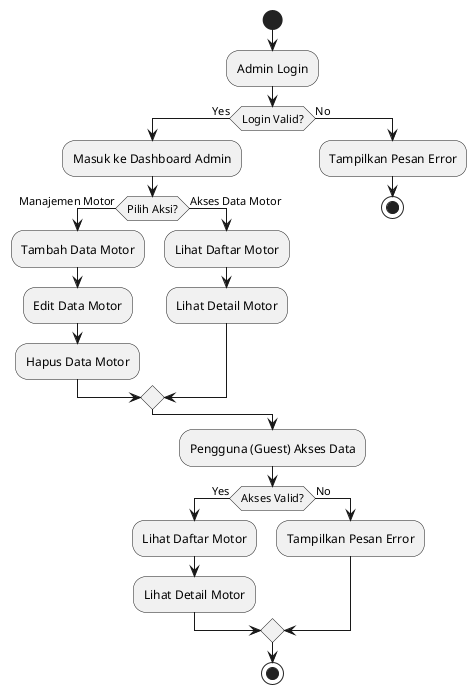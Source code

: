 @startuml
start

:Admin Login;
if (Login Valid?) then (Yes)
    :Masuk ke Dashboard Admin;
    if (Pilih Aksi?) then (Manajemen Motor)
        :Tambah Data Motor;
        :Edit Data Motor;
        :Hapus Data Motor;
    else (Akses Data Motor)
        :Lihat Daftar Motor;
        :Lihat Detail Motor;
    endif
else (No)
    :Tampilkan Pesan Error;
    stop
endif

:Pengguna (Guest) Akses Data;
if (Akses Valid?) then (Yes)
    :Lihat Daftar Motor;
    :Lihat Detail Motor;
else (No)
    :Tampilkan Pesan Error;
endif

stop
@enduml
